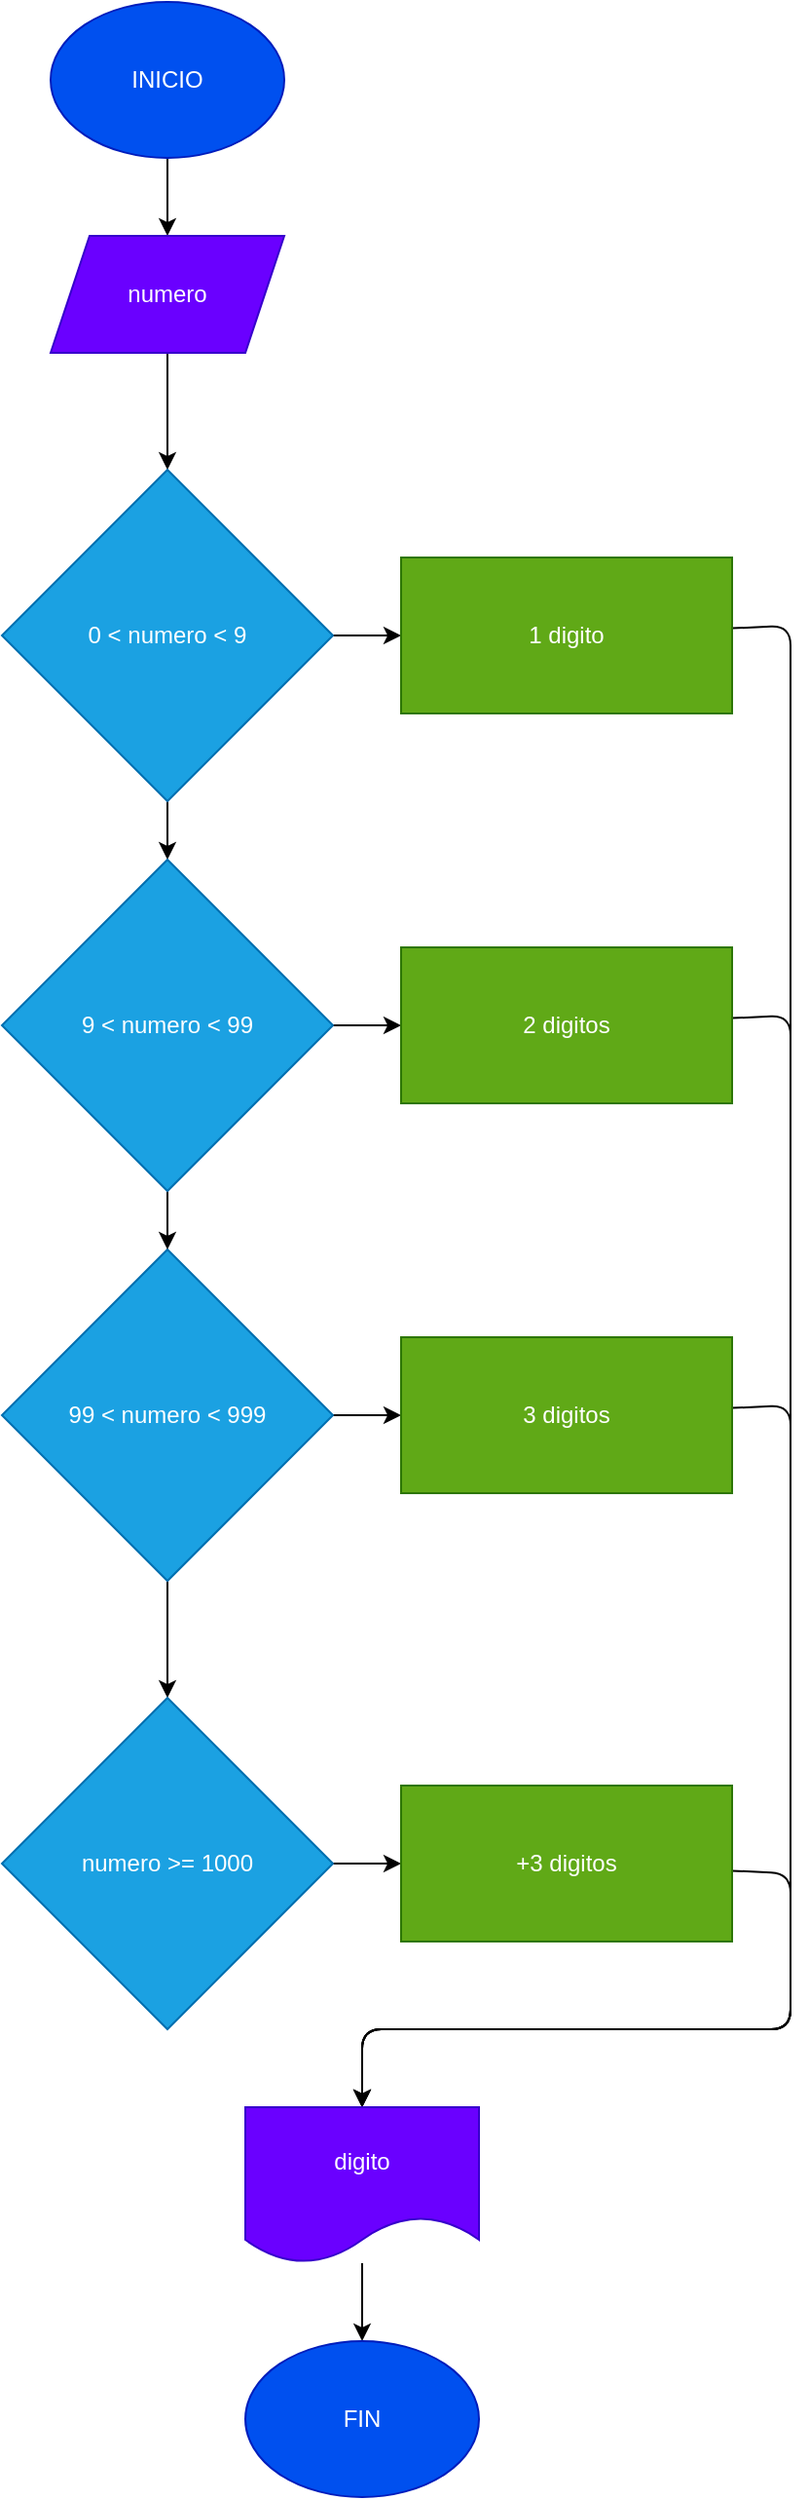 <mxfile>
    <diagram id="_f0dXvTCcBQ2_kd-Ts0G" name="Page-1">
        <mxGraphModel dx="866" dy="617" grid="1" gridSize="10" guides="1" tooltips="1" connect="1" arrows="1" fold="1" page="1" pageScale="1" pageWidth="827" pageHeight="1169" math="0" shadow="0">
            <root>
                <mxCell id="0"/>
                <mxCell id="1" parent="0"/>
                <mxCell id="12" value="" style="edgeStyle=none;html=1;" edge="1" parent="1" source="2" target="3">
                    <mxGeometry relative="1" as="geometry"/>
                </mxCell>
                <mxCell id="2" value="INICIO" style="ellipse;whiteSpace=wrap;html=1;fillColor=#0050ef;fontColor=#ffffff;strokeColor=#001DBC;" vertex="1" parent="1">
                    <mxGeometry x="340" width="120" height="80" as="geometry"/>
                </mxCell>
                <mxCell id="13" value="" style="edgeStyle=none;html=1;" edge="1" parent="1" source="3" target="4">
                    <mxGeometry relative="1" as="geometry"/>
                </mxCell>
                <mxCell id="3" value="numero" style="shape=parallelogram;perimeter=parallelogramPerimeter;whiteSpace=wrap;html=1;fixedSize=1;fillColor=#6a00ff;fontColor=#ffffff;strokeColor=#3700CC;" vertex="1" parent="1">
                    <mxGeometry x="340" y="120" width="120" height="60" as="geometry"/>
                </mxCell>
                <mxCell id="14" value="" style="edgeStyle=none;html=1;" edge="1" parent="1" source="4" target="7">
                    <mxGeometry relative="1" as="geometry"/>
                </mxCell>
                <mxCell id="20" value="" style="edgeStyle=none;html=1;" edge="1" parent="1" source="4" target="5">
                    <mxGeometry relative="1" as="geometry"/>
                </mxCell>
                <mxCell id="4" value="0 &amp;lt; numero &amp;lt; 9" style="rhombus;whiteSpace=wrap;html=1;fillColor=#1ba1e2;fontColor=#ffffff;strokeColor=#006EAF;" vertex="1" parent="1">
                    <mxGeometry x="315" y="240" width="170" height="170" as="geometry"/>
                </mxCell>
                <mxCell id="27" style="edgeStyle=none;html=1;entryX=0.5;entryY=0;entryDx=0;entryDy=0;" edge="1" parent="1" source="5" target="21">
                    <mxGeometry relative="1" as="geometry">
                        <Array as="points">
                            <mxPoint x="720" y="320"/>
                            <mxPoint x="720" y="1040"/>
                            <mxPoint x="500" y="1040"/>
                        </Array>
                    </mxGeometry>
                </mxCell>
                <mxCell id="5" value="1 digito" style="rounded=0;whiteSpace=wrap;html=1;fillColor=#60a917;fontColor=#ffffff;strokeColor=#2D7600;" vertex="1" parent="1">
                    <mxGeometry x="520" y="285" width="170" height="80" as="geometry"/>
                </mxCell>
                <mxCell id="16" value="" style="edgeStyle=none;html=1;" edge="1" parent="1" source="6" target="10">
                    <mxGeometry relative="1" as="geometry"/>
                </mxCell>
                <mxCell id="18" value="" style="edgeStyle=none;html=1;" edge="1" parent="1" source="6" target="9">
                    <mxGeometry relative="1" as="geometry"/>
                </mxCell>
                <mxCell id="6" value="99 &amp;lt; numero &amp;lt; 999" style="rhombus;whiteSpace=wrap;html=1;fillColor=#1ba1e2;fontColor=#ffffff;strokeColor=#006EAF;" vertex="1" parent="1">
                    <mxGeometry x="315" y="640" width="170" height="170" as="geometry"/>
                </mxCell>
                <mxCell id="15" value="" style="edgeStyle=none;html=1;" edge="1" parent="1" source="7" target="6">
                    <mxGeometry relative="1" as="geometry"/>
                </mxCell>
                <mxCell id="19" value="" style="edgeStyle=none;html=1;" edge="1" parent="1" source="7" target="8">
                    <mxGeometry relative="1" as="geometry"/>
                </mxCell>
                <mxCell id="7" value="9 &amp;lt; numero &amp;lt; 99" style="rhombus;whiteSpace=wrap;html=1;fillColor=#1ba1e2;fontColor=#ffffff;strokeColor=#006EAF;" vertex="1" parent="1">
                    <mxGeometry x="315" y="440" width="170" height="170" as="geometry"/>
                </mxCell>
                <mxCell id="26" style="edgeStyle=none;html=1;entryX=0.5;entryY=0;entryDx=0;entryDy=0;" edge="1" parent="1" source="8" target="21">
                    <mxGeometry relative="1" as="geometry">
                        <Array as="points">
                            <mxPoint x="720" y="520"/>
                            <mxPoint x="720" y="1040"/>
                            <mxPoint x="500" y="1040"/>
                        </Array>
                    </mxGeometry>
                </mxCell>
                <mxCell id="8" value="2 digitos" style="rounded=0;whiteSpace=wrap;html=1;fillColor=#60a917;fontColor=#ffffff;strokeColor=#2D7600;" vertex="1" parent="1">
                    <mxGeometry x="520" y="485" width="170" height="80" as="geometry"/>
                </mxCell>
                <mxCell id="25" style="edgeStyle=none;html=1;entryX=0.5;entryY=0;entryDx=0;entryDy=0;" edge="1" parent="1" source="9" target="21">
                    <mxGeometry relative="1" as="geometry">
                        <Array as="points">
                            <mxPoint x="720" y="720"/>
                            <mxPoint x="720" y="1040"/>
                            <mxPoint x="500" y="1040"/>
                        </Array>
                    </mxGeometry>
                </mxCell>
                <mxCell id="9" value="3 digitos" style="rounded=0;whiteSpace=wrap;html=1;fillColor=#60a917;fontColor=#ffffff;strokeColor=#2D7600;" vertex="1" parent="1">
                    <mxGeometry x="520" y="685" width="170" height="80" as="geometry"/>
                </mxCell>
                <mxCell id="17" value="" style="edgeStyle=none;html=1;" edge="1" parent="1" source="10" target="11">
                    <mxGeometry relative="1" as="geometry"/>
                </mxCell>
                <mxCell id="10" value="numero &amp;gt;= 1000" style="rhombus;whiteSpace=wrap;html=1;fillColor=#1ba1e2;fontColor=#ffffff;strokeColor=#006EAF;" vertex="1" parent="1">
                    <mxGeometry x="315" y="870" width="170" height="170" as="geometry"/>
                </mxCell>
                <mxCell id="23" style="edgeStyle=none;html=1;entryX=0.5;entryY=0;entryDx=0;entryDy=0;" edge="1" parent="1" source="11" target="21">
                    <mxGeometry relative="1" as="geometry">
                        <Array as="points">
                            <mxPoint x="720" y="960"/>
                            <mxPoint x="720" y="1040"/>
                            <mxPoint x="500" y="1040"/>
                        </Array>
                    </mxGeometry>
                </mxCell>
                <mxCell id="11" value="+3 digitos" style="rounded=0;whiteSpace=wrap;html=1;fillColor=#60a917;fontColor=#ffffff;strokeColor=#2D7600;" vertex="1" parent="1">
                    <mxGeometry x="520" y="915" width="170" height="80" as="geometry"/>
                </mxCell>
                <mxCell id="24" value="" style="edgeStyle=none;html=1;" edge="1" parent="1" source="21" target="22">
                    <mxGeometry relative="1" as="geometry"/>
                </mxCell>
                <mxCell id="21" value="digito" style="shape=document;whiteSpace=wrap;html=1;boundedLbl=1;fillColor=#6a00ff;fontColor=#ffffff;strokeColor=#3700CC;" vertex="1" parent="1">
                    <mxGeometry x="440" y="1080" width="120" height="80" as="geometry"/>
                </mxCell>
                <mxCell id="22" value="FIN" style="ellipse;whiteSpace=wrap;html=1;fillColor=#0050ef;fontColor=#ffffff;strokeColor=#001DBC;" vertex="1" parent="1">
                    <mxGeometry x="440" y="1200" width="120" height="80" as="geometry"/>
                </mxCell>
            </root>
        </mxGraphModel>
    </diagram>
</mxfile>